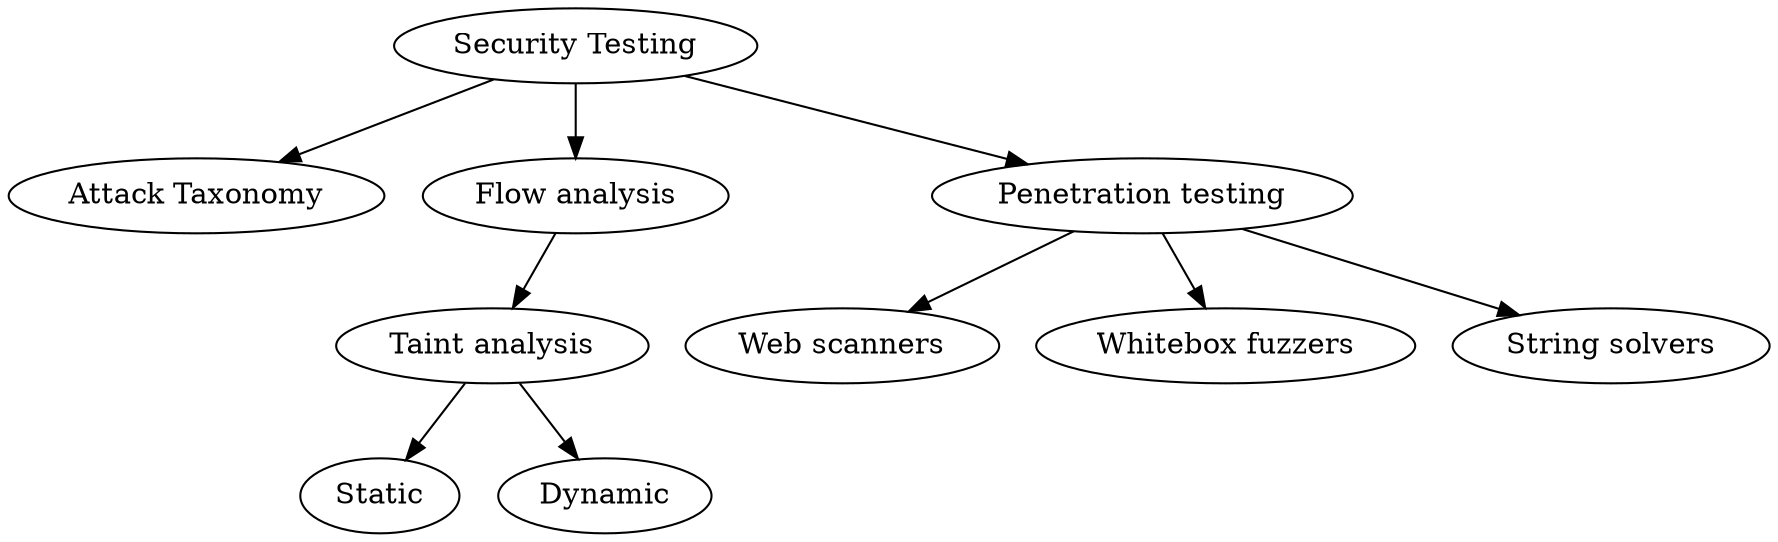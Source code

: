 digraph graphname {
     "Security Testing" -> "Attack Taxonomy";
     "Security Testing" -> "Flow analysis" -> "Taint analysis" -> "Static";
     "Taint analysis" -> "Dynamic";
     "Security Testing" -> "Penetration testing" -> "Web scanners";
	 "Penetration testing" -> "Whitebox fuzzers";
	 "Penetration testing" -> "String solvers";
	
 }